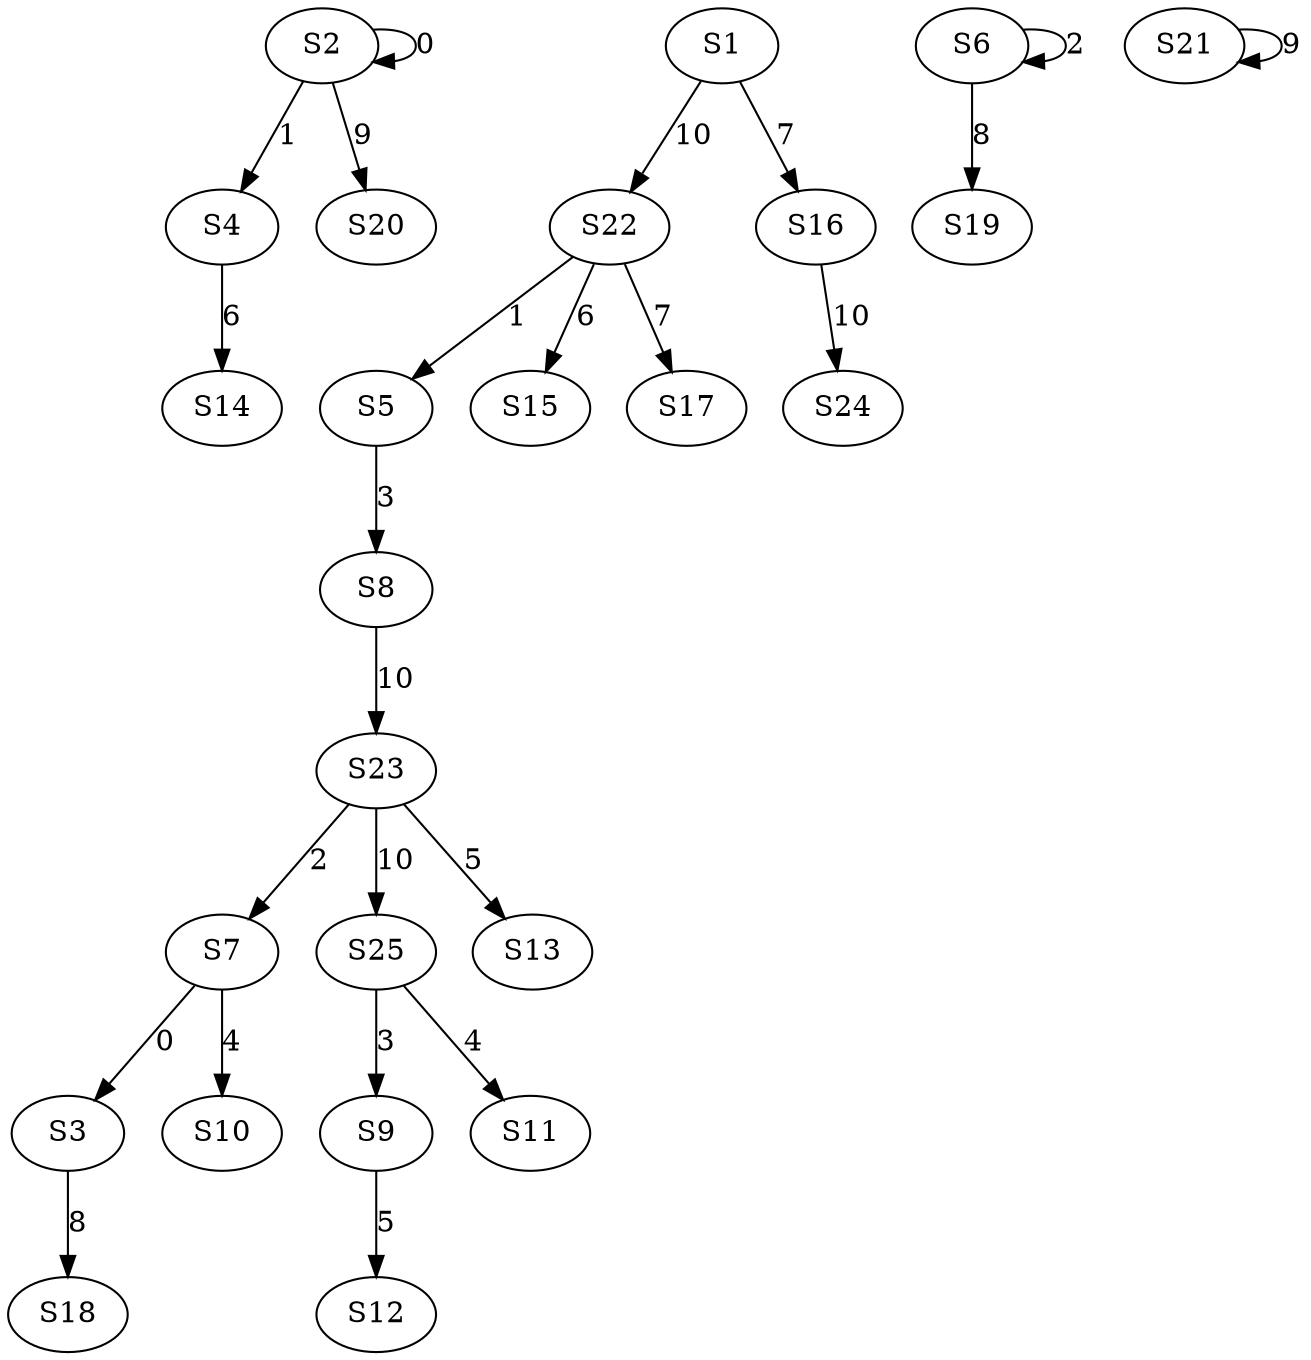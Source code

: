 strict digraph {
	S2 -> S2 [ label = 0 ];
	S7 -> S3 [ label = 0 ];
	S2 -> S4 [ label = 1 ];
	S22 -> S5 [ label = 1 ];
	S6 -> S6 [ label = 2 ];
	S23 -> S7 [ label = 2 ];
	S5 -> S8 [ label = 3 ];
	S25 -> S9 [ label = 3 ];
	S7 -> S10 [ label = 4 ];
	S25 -> S11 [ label = 4 ];
	S9 -> S12 [ label = 5 ];
	S23 -> S13 [ label = 5 ];
	S4 -> S14 [ label = 6 ];
	S22 -> S15 [ label = 6 ];
	S1 -> S16 [ label = 7 ];
	S22 -> S17 [ label = 7 ];
	S3 -> S18 [ label = 8 ];
	S6 -> S19 [ label = 8 ];
	S2 -> S20 [ label = 9 ];
	S21 -> S21 [ label = 9 ];
	S1 -> S22 [ label = 10 ];
	S8 -> S23 [ label = 10 ];
	S16 -> S24 [ label = 10 ];
	S23 -> S25 [ label = 10 ];
}